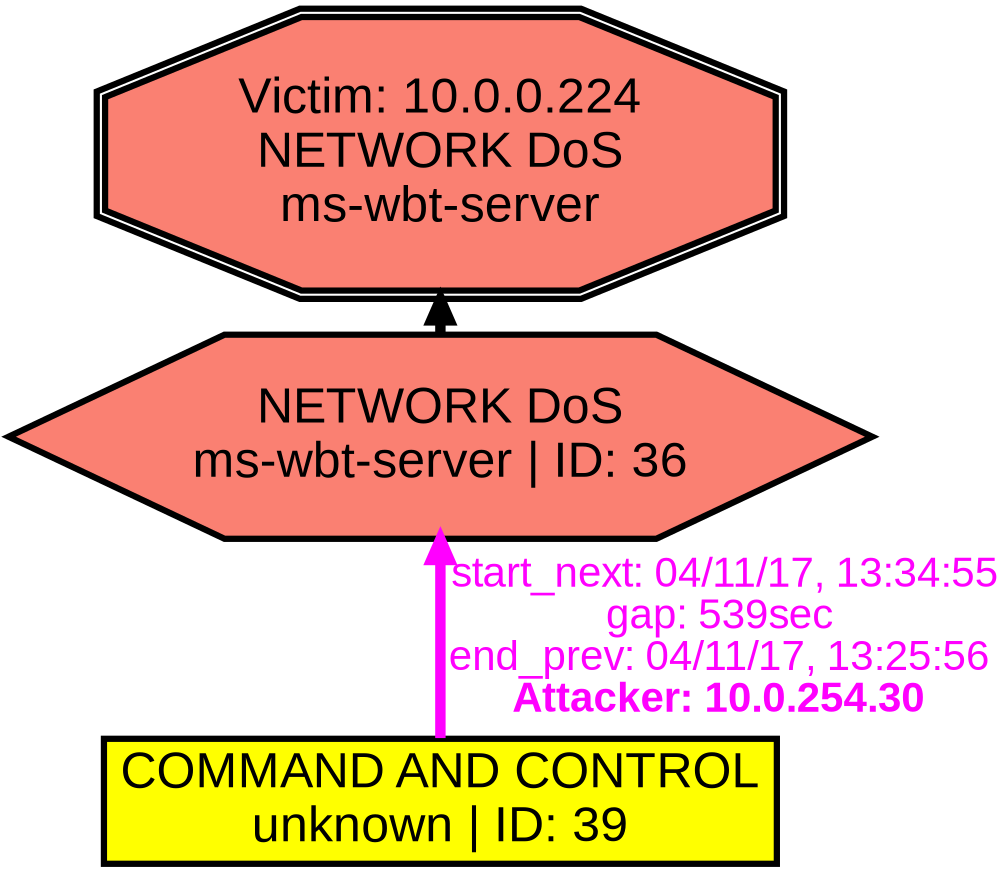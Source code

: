 digraph NETWORKDOSmswbtserver {
rankdir="BT"; 
 graph [ nodesep="0.1", ranksep="0.02"] 
 node [ fontname=Arial, fontsize=24,penwidth=3]; 
 edge [ fontname=Arial, fontsize=20,penwidth=5 ];
"Victim: 10.0.0.224
NETWORK DoS
ms-wbt-server" [shape=doubleoctagon, style=filled, fillcolor=salmon];
{ rank = max; "Victim: 10.0.0.224
NETWORK DoS
ms-wbt-server"}
"NETWORK DoS
ms-wbt-server | ID: 36" -> "Victim: 10.0.0.224
NETWORK DoS
ms-wbt-server"
"NETWORK DoS
ms-wbt-server | ID: 36" [style=filled, fillcolor= salmon]
{ rank=same; "NETWORK DoS
ms-wbt-server | ID: 36"}
"COMMAND AND CONTROL
unknown | ID: 39" [style=filled, fillcolor= yellow]
"COMMAND AND CONTROL
unknown | ID: 39" -> "NETWORK DoS
ms-wbt-server | ID: 36" [ color=magenta] [label=<<font color="magenta"> start_next: 04/11/17, 13:34:55<br/>gap: 539sec<br/>end_prev: 04/11/17, 13:25:56</font><br/><font color="magenta"><b>Attacker: 10.0.254.30</b></font>>]
"COMMAND AND CONTROL
unknown | ID: 39" [shape=box]
"COMMAND AND CONTROL
unknown | ID: 39" [tooltip="ET POLICY RDP connection confirm"]
"NETWORK DoS
ms-wbt-server | ID: 36" [shape=hexagon]
"NETWORK DoS
ms-wbt-server | ID: 36" [tooltip="ET DOS Microsoft Remote Desktop (RDP) Syn then Reset 30 Second DoS Attempt"]
}
